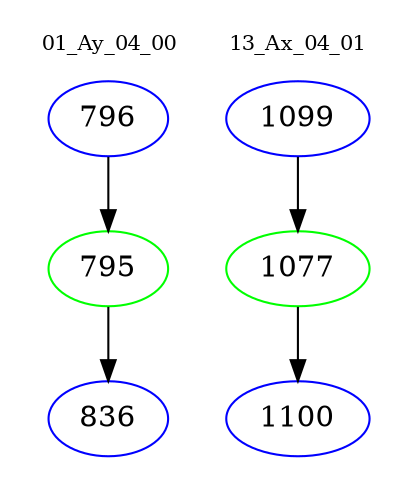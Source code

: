 digraph{
subgraph cluster_0 {
color = white
label = "01_Ay_04_00";
fontsize=10;
T0_796 [label="796", color="blue"]
T0_796 -> T0_795 [color="black"]
T0_795 [label="795", color="green"]
T0_795 -> T0_836 [color="black"]
T0_836 [label="836", color="blue"]
}
subgraph cluster_1 {
color = white
label = "13_Ax_04_01";
fontsize=10;
T1_1099 [label="1099", color="blue"]
T1_1099 -> T1_1077 [color="black"]
T1_1077 [label="1077", color="green"]
T1_1077 -> T1_1100 [color="black"]
T1_1100 [label="1100", color="blue"]
}
}
